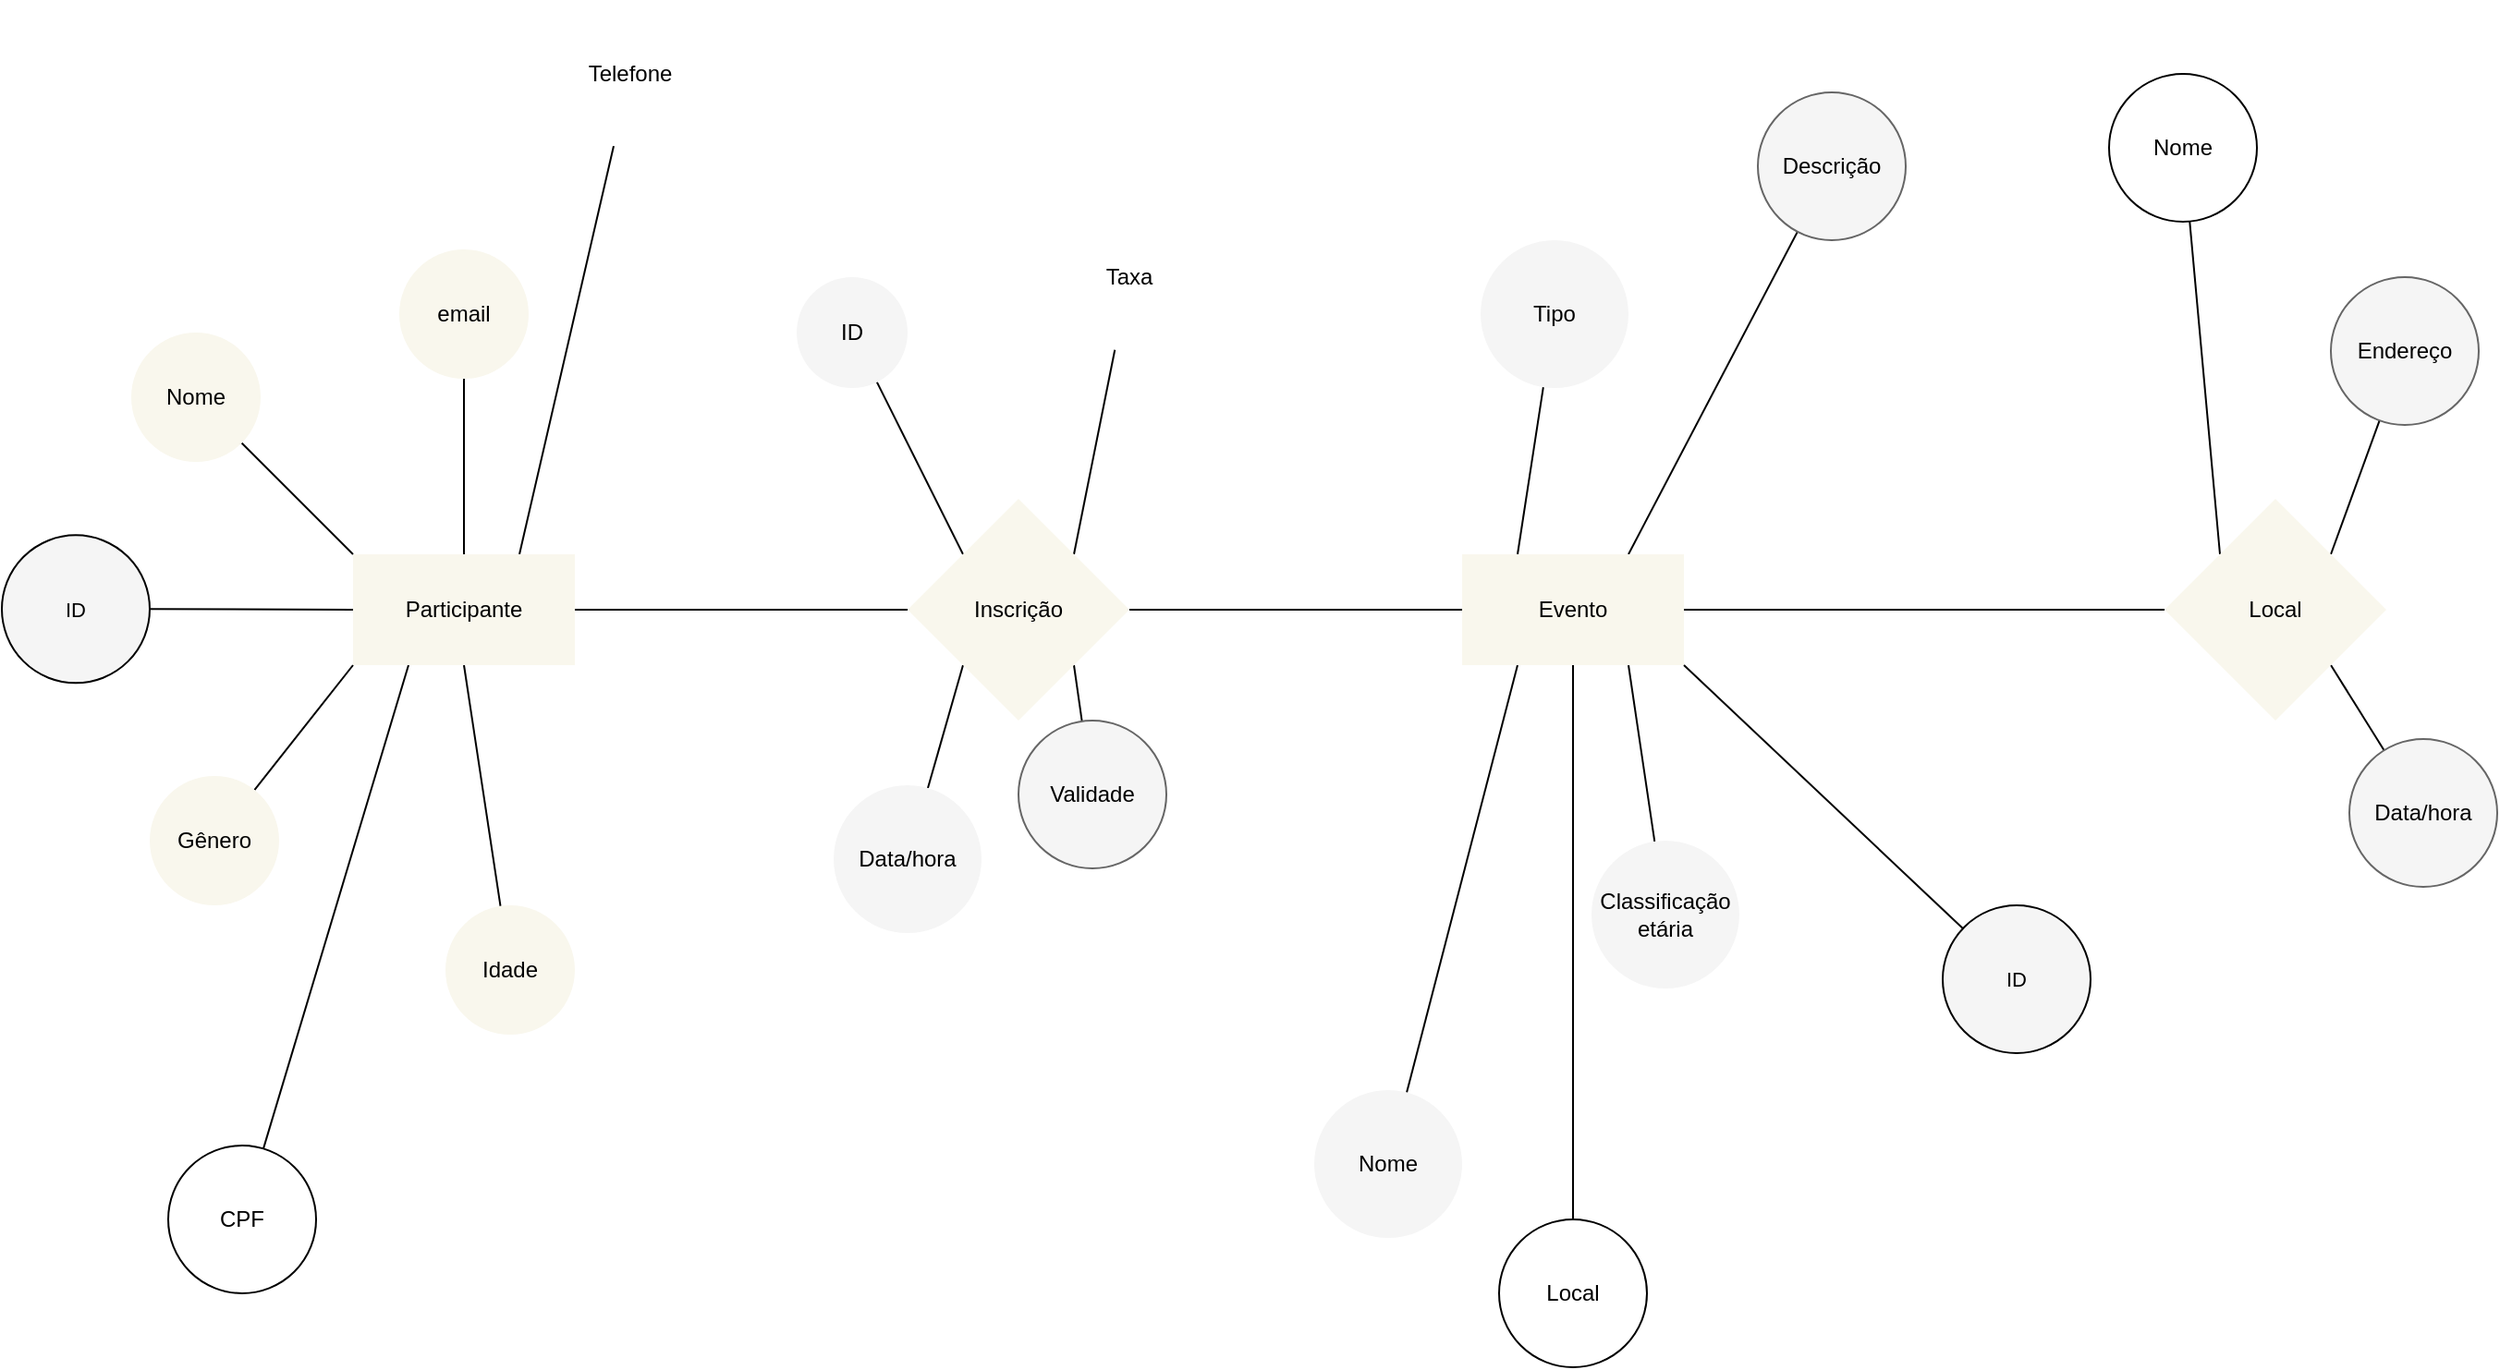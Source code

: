 <mxfile>
    <diagram id="xxtGg2wU7yqez92tXx-T" name="Sistema de Gestão de Eventos">
        <mxGraphModel dx="1911" dy="779" grid="1" gridSize="10" guides="1" tooltips="1" connect="1" arrows="1" fold="1" page="1" pageScale="1" pageWidth="827" pageHeight="1169" math="0" shadow="0">
            <root>
                <mxCell id="0"/>
                <mxCell id="1" parent="0"/>
                <mxCell id="5" value="" style="html=1;endArrow=none;endFill=0;entryX=0;entryY=0.5;entryDx=0;entryDy=0;" parent="1" source="2" target="6" edge="1">
                    <mxGeometry relative="1" as="geometry">
                        <mxPoint x="190" y="600" as="targetPoint"/>
                    </mxGeometry>
                </mxCell>
                <mxCell id="20" style="edgeStyle=none;html=1;exitX=0;exitY=0;exitDx=0;exitDy=0;fontColor=#000000;endArrow=none;endFill=0;entryX=1;entryY=1;entryDx=0;entryDy=0;" parent="1" source="2" target="21" edge="1">
                    <mxGeometry relative="1" as="geometry">
                        <mxPoint x="-10" y="480" as="targetPoint"/>
                    </mxGeometry>
                </mxCell>
                <mxCell id="24" style="edgeStyle=none;html=1;exitX=0.5;exitY=0;exitDx=0;exitDy=0;fontColor=#000000;endArrow=none;endFill=0;" parent="1" source="2" target="25" edge="1">
                    <mxGeometry relative="1" as="geometry">
                        <mxPoint x="30" y="385" as="targetPoint"/>
                        <mxPoint x="135" y="585" as="sourcePoint"/>
                    </mxGeometry>
                </mxCell>
                <mxCell id="27" style="edgeStyle=none;html=1;exitX=0;exitY=1;exitDx=0;exitDy=0;fontColor=#000000;endArrow=none;endFill=0;" parent="1" source="2" target="28" edge="1">
                    <mxGeometry relative="1" as="geometry">
                        <mxPoint x="-40" y="700" as="targetPoint"/>
                    </mxGeometry>
                </mxCell>
                <mxCell id="30" style="edgeStyle=none;html=1;exitX=0.5;exitY=1;exitDx=0;exitDy=0;fontColor=#000000;endArrow=none;endFill=0;" parent="1" source="2" target="31" edge="1">
                    <mxGeometry relative="1" as="geometry">
                        <mxPoint x="20.316" y="720" as="targetPoint"/>
                    </mxGeometry>
                </mxCell>
                <mxCell id="YFclPP9cMdC0-PAfr8tu-66" style="edgeStyle=none;shape=connector;rounded=1;html=1;exitX=0;exitY=0.5;exitDx=0;exitDy=0;labelBackgroundColor=default;strokeColor=default;fontFamily=Helvetica;fontSize=11;fontColor=#000000;endArrow=none;endFill=0;" parent="1" source="2" target="YFclPP9cMdC0-PAfr8tu-67" edge="1">
                    <mxGeometry relative="1" as="geometry">
                        <mxPoint x="-100" y="599.667" as="targetPoint"/>
                    </mxGeometry>
                </mxCell>
                <mxCell id="67" style="edgeStyle=none;html=1;exitX=0.75;exitY=0;exitDx=0;exitDy=0;fontColor=#000000;endArrow=none;endFill=0;" parent="1" source="2" target="68" edge="1">
                    <mxGeometry relative="1" as="geometry">
                        <mxPoint x="140" y="310" as="targetPoint"/>
                    </mxGeometry>
                </mxCell>
                <mxCell id="69" style="edgeStyle=none;html=1;exitX=0.25;exitY=1;exitDx=0;exitDy=0;fontColor=#000000;endArrow=none;endFill=0;" parent="1" source="2" target="70" edge="1">
                    <mxGeometry relative="1" as="geometry">
                        <mxPoint x="-70" y="930" as="targetPoint"/>
                    </mxGeometry>
                </mxCell>
                <mxCell id="2" value="" style="rounded=0;whiteSpace=wrap;html=1;fillColor=#f9f7ed;strokeColor=none;" parent="1" vertex="1">
                    <mxGeometry x="-10" y="570" width="120" height="60" as="geometry"/>
                </mxCell>
                <mxCell id="12" value="" style="edgeStyle=none;html=1;fontColor=#000000;endArrow=none;endFill=0;startArrow=none;" parent="1" source="16" target="11" edge="1">
                    <mxGeometry relative="1" as="geometry"/>
                </mxCell>
                <mxCell id="35" style="edgeStyle=none;html=1;exitX=0;exitY=0;exitDx=0;exitDy=0;fontColor=#000000;endArrow=none;endFill=0;" parent="1" source="6" target="36" edge="1">
                    <mxGeometry relative="1" as="geometry">
                        <mxPoint x="270" y="500" as="targetPoint"/>
                    </mxGeometry>
                </mxCell>
                <mxCell id="38" style="edgeStyle=none;html=1;exitX=1;exitY=0;exitDx=0;exitDy=0;fontColor=#FFFFFF;endArrow=none;endFill=0;" parent="1" source="6" target="39" edge="1">
                    <mxGeometry relative="1" as="geometry">
                        <mxPoint x="440" y="460" as="targetPoint"/>
                    </mxGeometry>
                </mxCell>
                <mxCell id="41" style="edgeStyle=none;html=1;exitX=0;exitY=1;exitDx=0;exitDy=0;fontColor=#000000;endArrow=none;endFill=0;" parent="1" source="6" target="42" edge="1">
                    <mxGeometry relative="1" as="geometry">
                        <mxPoint x="460" y="740" as="targetPoint"/>
                    </mxGeometry>
                </mxCell>
                <mxCell id="52" style="edgeStyle=none;html=1;exitX=1;exitY=1;exitDx=0;exitDy=0;fontColor=#000000;endArrow=none;endFill=0;" parent="1" source="6" target="53" edge="1">
                    <mxGeometry relative="1" as="geometry">
                        <mxPoint x="390" y="700" as="targetPoint"/>
                    </mxGeometry>
                </mxCell>
                <mxCell id="6" value="" style="rhombus;whiteSpace=wrap;html=1;fillColor=#f9f7ed;strokeColor=none;rounded=0;" parent="1" vertex="1">
                    <mxGeometry x="290" y="540" width="120" height="120" as="geometry"/>
                </mxCell>
                <mxCell id="9" value="Participante" style="text;html=1;strokeColor=none;fillColor=none;align=center;verticalAlign=middle;whiteSpace=wrap;rounded=0;fontColor=#000000;" parent="1" vertex="1">
                    <mxGeometry x="20" y="585" width="60" height="30" as="geometry"/>
                </mxCell>
                <mxCell id="10" value="Inscrição" style="text;html=1;strokeColor=none;fillColor=none;align=center;verticalAlign=middle;whiteSpace=wrap;rounded=0;fontColor=#000000;" parent="1" vertex="1">
                    <mxGeometry x="320" y="585" width="60" height="30" as="geometry"/>
                </mxCell>
                <mxCell id="55" style="edgeStyle=none;html=1;exitX=0.25;exitY=0;exitDx=0;exitDy=0;fontColor=#000000;endArrow=none;endFill=0;" parent="1" source="11" target="56" edge="1">
                    <mxGeometry relative="1" as="geometry">
                        <mxPoint x="640" y="440" as="targetPoint"/>
                    </mxGeometry>
                </mxCell>
                <mxCell id="58" style="edgeStyle=none;html=1;exitX=0.75;exitY=1;exitDx=0;exitDy=0;fontColor=#000000;endArrow=none;endFill=0;" parent="1" source="11" target="59" edge="1">
                    <mxGeometry relative="1" as="geometry">
                        <mxPoint x="700" y="790" as="targetPoint"/>
                    </mxGeometry>
                </mxCell>
                <mxCell id="61" style="edgeStyle=none;html=1;exitX=0.25;exitY=1;exitDx=0;exitDy=0;fontColor=#000000;endArrow=none;endFill=0;" parent="1" source="11" target="62" edge="1">
                    <mxGeometry relative="1" as="geometry">
                        <mxPoint x="550" y="900" as="targetPoint"/>
                    </mxGeometry>
                </mxCell>
                <mxCell id="64" style="edgeStyle=none;html=1;exitX=0.75;exitY=0;exitDx=0;exitDy=0;fontColor=#000000;endArrow=none;endFill=0;" parent="1" source="11" target="65" edge="1">
                    <mxGeometry relative="1" as="geometry">
                        <mxPoint x="790" y="360" as="targetPoint"/>
                    </mxGeometry>
                </mxCell>
                <mxCell id="zBVtbjsKA-3f5Eu_UvvL-68" style="edgeStyle=none;shape=connector;rounded=1;html=1;exitX=1;exitY=1;exitDx=0;exitDy=0;labelBackgroundColor=default;strokeColor=default;fontFamily=Helvetica;fontSize=11;fontColor=#FFFFFF;endArrow=none;endFill=0;" parent="1" source="11" target="zBVtbjsKA-3f5Eu_UvvL-69" edge="1">
                    <mxGeometry relative="1" as="geometry">
                        <mxPoint x="890.0" y="800.0" as="targetPoint"/>
                    </mxGeometry>
                </mxCell>
                <mxCell id="71" style="edgeStyle=none;html=1;exitX=0.5;exitY=1;exitDx=0;exitDy=0;fontColor=#000000;endArrow=none;endFill=0;" parent="1" source="11" target="72" edge="1">
                    <mxGeometry relative="1" as="geometry">
                        <mxPoint x="650" y="970" as="targetPoint"/>
                    </mxGeometry>
                </mxCell>
                <mxCell id="11" value="" style="rounded=0;whiteSpace=wrap;html=1;fillColor=#f9f7ed;strokeColor=none;" parent="1" vertex="1">
                    <mxGeometry x="590" y="570" width="120" height="60" as="geometry"/>
                </mxCell>
                <mxCell id="13" value="Evento" style="text;html=1;strokeColor=none;fillColor=none;align=center;verticalAlign=middle;whiteSpace=wrap;rounded=0;fontColor=#000000;" parent="1" vertex="1">
                    <mxGeometry x="620" y="585" width="60" height="30" as="geometry"/>
                </mxCell>
                <mxCell id="17" value="" style="edgeStyle=none;html=1;fontColor=#000000;endArrow=none;endFill=0;entryX=0;entryY=0.5;entryDx=0;entryDy=0;" parent="1" source="6" target="11" edge="1">
                    <mxGeometry relative="1" as="geometry">
                        <mxPoint x="310" y="600" as="sourcePoint"/>
                        <mxPoint x="590" y="600" as="targetPoint"/>
                    </mxGeometry>
                </mxCell>
                <mxCell id="44" style="edgeStyle=none;html=1;exitX=1;exitY=0;exitDx=0;exitDy=0;fontColor=#000000;endArrow=none;endFill=0;" parent="1" source="16" target="45" edge="1">
                    <mxGeometry relative="1" as="geometry">
                        <mxPoint x="1100" y="460" as="targetPoint"/>
                    </mxGeometry>
                </mxCell>
                <mxCell id="47" style="edgeStyle=none;html=1;fontColor=#000000;endArrow=none;endFill=0;exitX=1;exitY=1;exitDx=0;exitDy=0;" parent="1" source="16" target="48" edge="1">
                    <mxGeometry relative="1" as="geometry">
                        <mxPoint x="940" y="740" as="targetPoint"/>
                        <mxPoint x="1020" y="670" as="sourcePoint"/>
                    </mxGeometry>
                </mxCell>
                <mxCell id="73" style="edgeStyle=none;html=1;exitX=0;exitY=0;exitDx=0;exitDy=0;fontColor=#000000;endArrow=none;endFill=0;" parent="1" source="16" target="74" edge="1">
                    <mxGeometry relative="1" as="geometry">
                        <mxPoint x="980" y="350" as="targetPoint"/>
                    </mxGeometry>
                </mxCell>
                <mxCell id="16" value="" style="rhombus;whiteSpace=wrap;html=1;fillColor=#f9f7ed;strokeColor=none;" parent="1" vertex="1">
                    <mxGeometry x="970" y="540" width="120" height="120" as="geometry"/>
                </mxCell>
                <mxCell id="19" value="Local" style="text;html=1;strokeColor=none;fillColor=none;align=center;verticalAlign=middle;whiteSpace=wrap;rounded=0;fontColor=#000000;" parent="1" vertex="1">
                    <mxGeometry x="1000" y="585" width="60" height="30" as="geometry"/>
                </mxCell>
                <mxCell id="21" value="" style="ellipse;whiteSpace=wrap;html=1;aspect=fixed;fillColor=#f9f7ed;strokeColor=none;" parent="1" vertex="1">
                    <mxGeometry x="-130" y="450" width="70" height="70" as="geometry"/>
                </mxCell>
                <mxCell id="22" value="Nome" style="text;html=1;strokeColor=none;fillColor=none;align=center;verticalAlign=middle;whiteSpace=wrap;rounded=0;fontColor=#000000;" parent="1" vertex="1">
                    <mxGeometry x="-125" y="470" width="60" height="30" as="geometry"/>
                </mxCell>
                <mxCell id="25" value="&lt;font color=&quot;#000000&quot;&gt;email&lt;br&gt;&lt;/font&gt;" style="ellipse;whiteSpace=wrap;html=1;aspect=fixed;fillColor=#f9f7ed;strokeColor=none;" parent="1" vertex="1">
                    <mxGeometry x="15" y="405" width="70" height="70" as="geometry"/>
                </mxCell>
                <mxCell id="28" value="" style="ellipse;whiteSpace=wrap;html=1;aspect=fixed;fillColor=#f9f7ed;strokeColor=none;" parent="1" vertex="1">
                    <mxGeometry x="-120" y="690" width="70" height="70" as="geometry"/>
                </mxCell>
                <mxCell id="29" value="Gênero" style="text;html=1;strokeColor=none;fillColor=none;align=center;verticalAlign=middle;whiteSpace=wrap;rounded=0;fontColor=#000000;" parent="1" vertex="1">
                    <mxGeometry x="-115" y="710" width="60" height="30" as="geometry"/>
                </mxCell>
                <mxCell id="31" value="" style="ellipse;whiteSpace=wrap;html=1;aspect=fixed;fillColor=#f9f7ed;strokeColor=none;" parent="1" vertex="1">
                    <mxGeometry x="40" y="760" width="70" height="70" as="geometry"/>
                </mxCell>
                <mxCell id="32" value="Idade" style="text;html=1;strokeColor=none;fillColor=none;align=center;verticalAlign=middle;whiteSpace=wrap;rounded=0;fontColor=#000000;" parent="1" vertex="1">
                    <mxGeometry x="45" y="780" width="60" height="30" as="geometry"/>
                </mxCell>
                <mxCell id="36" value="" style="ellipse;whiteSpace=wrap;html=1;aspect=fixed;fontColor=#333333;fillColor=#f5f5f5;strokeColor=none;" parent="1" vertex="1">
                    <mxGeometry x="230" y="420" width="60" height="60" as="geometry"/>
                </mxCell>
                <mxCell id="37" value="ID" style="text;html=1;strokeColor=none;fillColor=none;align=center;verticalAlign=middle;whiteSpace=wrap;rounded=0;fontColor=#000000;" parent="1" vertex="1">
                    <mxGeometry x="230" y="435" width="60" height="30" as="geometry"/>
                </mxCell>
                <mxCell id="39" value="" style="ellipse;whiteSpace=wrap;html=1;aspect=fixed;fontColor=#FFFFFF;fillColor=#FFFFFF;strokeColor=none;" parent="1" vertex="1">
                    <mxGeometry x="370" y="380" width="80" height="80" as="geometry"/>
                </mxCell>
                <mxCell id="40" value="Taxa" style="text;html=1;strokeColor=none;fillColor=none;align=center;verticalAlign=middle;whiteSpace=wrap;rounded=0;fontColor=#000000;" parent="1" vertex="1">
                    <mxGeometry x="380" y="405" width="60" height="30" as="geometry"/>
                </mxCell>
                <mxCell id="42" value="" style="ellipse;whiteSpace=wrap;html=1;aspect=fixed;fontColor=#333333;fillColor=#f5f5f5;strokeColor=none;" parent="1" vertex="1">
                    <mxGeometry x="250" y="695" width="80" height="80" as="geometry"/>
                </mxCell>
                <mxCell id="43" value="Data/hora" style="text;html=1;strokeColor=none;fillColor=none;align=center;verticalAlign=middle;whiteSpace=wrap;rounded=0;fontColor=#000000;" parent="1" vertex="1">
                    <mxGeometry x="260" y="720" width="60" height="30" as="geometry"/>
                </mxCell>
                <mxCell id="45" value="" style="ellipse;whiteSpace=wrap;html=1;aspect=fixed;fontColor=#333333;strokeColor=#666666;fillColor=#f5f5f5;" parent="1" vertex="1">
                    <mxGeometry x="1060" y="420" width="80" height="80" as="geometry"/>
                </mxCell>
                <mxCell id="46" value="Endereço" style="text;html=1;strokeColor=none;fillColor=none;align=center;verticalAlign=middle;whiteSpace=wrap;rounded=0;fontColor=#000000;" parent="1" vertex="1">
                    <mxGeometry x="1070" y="445" width="60" height="30" as="geometry"/>
                </mxCell>
                <mxCell id="48" value="" style="ellipse;whiteSpace=wrap;html=1;aspect=fixed;fontColor=#333333;strokeColor=#666666;fillColor=#f5f5f5;" parent="1" vertex="1">
                    <mxGeometry x="1070" y="670" width="80" height="80" as="geometry"/>
                </mxCell>
                <mxCell id="50" value="Data/hora" style="text;html=1;strokeColor=none;fillColor=none;align=center;verticalAlign=middle;whiteSpace=wrap;rounded=0;fontColor=#000000;" parent="1" vertex="1">
                    <mxGeometry x="1080" y="695" width="60" height="30" as="geometry"/>
                </mxCell>
                <mxCell id="53" value="" style="ellipse;whiteSpace=wrap;html=1;aspect=fixed;fontColor=#333333;strokeColor=#666666;fillColor=#f5f5f5;" parent="1" vertex="1">
                    <mxGeometry x="350" y="660" width="80" height="80" as="geometry"/>
                </mxCell>
                <mxCell id="54" value="Validade" style="text;html=1;strokeColor=none;fillColor=none;align=center;verticalAlign=middle;whiteSpace=wrap;rounded=0;fontColor=#000000;" parent="1" vertex="1">
                    <mxGeometry x="360" y="685" width="60" height="30" as="geometry"/>
                </mxCell>
                <mxCell id="56" value="" style="ellipse;whiteSpace=wrap;html=1;aspect=fixed;fontColor=#333333;fillColor=#f5f5f5;strokeColor=none;" parent="1" vertex="1">
                    <mxGeometry x="600" y="400" width="80" height="80" as="geometry"/>
                </mxCell>
                <mxCell id="57" value="Tipo" style="text;html=1;strokeColor=none;fillColor=none;align=center;verticalAlign=middle;whiteSpace=wrap;rounded=0;fontColor=#000000;" parent="1" vertex="1">
                    <mxGeometry x="610" y="425" width="60" height="30" as="geometry"/>
                </mxCell>
                <mxCell id="59" value="" style="ellipse;whiteSpace=wrap;html=1;aspect=fixed;fontColor=#333333;fillColor=#f5f5f5;strokeColor=none;" parent="1" vertex="1">
                    <mxGeometry x="660" y="725" width="80" height="80" as="geometry"/>
                </mxCell>
                <mxCell id="60" value="Classificação etária" style="text;html=1;strokeColor=none;fillColor=none;align=center;verticalAlign=middle;whiteSpace=wrap;rounded=0;fontColor=#000000;" parent="1" vertex="1">
                    <mxGeometry x="670" y="750" width="60" height="30" as="geometry"/>
                </mxCell>
                <mxCell id="62" value="" style="ellipse;whiteSpace=wrap;html=1;aspect=fixed;fontColor=#333333;fillColor=#f5f5f5;strokeColor=none;" parent="1" vertex="1">
                    <mxGeometry x="510" y="860" width="80" height="80" as="geometry"/>
                </mxCell>
                <mxCell id="63" value="Nome" style="text;html=1;strokeColor=none;fillColor=none;align=center;verticalAlign=middle;whiteSpace=wrap;rounded=0;fontColor=#000000;" parent="1" vertex="1">
                    <mxGeometry x="520" y="885" width="60" height="30" as="geometry"/>
                </mxCell>
                <mxCell id="65" value="" style="ellipse;whiteSpace=wrap;html=1;aspect=fixed;fontColor=#333333;strokeColor=#666666;fillColor=#f5f5f5;" parent="1" vertex="1">
                    <mxGeometry x="750" y="320" width="80" height="80" as="geometry"/>
                </mxCell>
                <mxCell id="66" value="Descrição" style="text;html=1;strokeColor=none;fillColor=none;align=center;verticalAlign=middle;whiteSpace=wrap;rounded=0;fontColor=#000000;" parent="1" vertex="1">
                    <mxGeometry x="760" y="345" width="60" height="30" as="geometry"/>
                </mxCell>
                <mxCell id="zBVtbjsKA-3f5Eu_UvvL-66" value="(1:1)" style="text;html=1;strokeColor=none;fillColor=none;align=center;verticalAlign=middle;whiteSpace=wrap;rounded=0;fontFamily=Helvetica;fontSize=11;fontColor=#FFFFFF;" parent="1" vertex="1">
                    <mxGeometry x="110" y="570" width="180" height="30" as="geometry"/>
                </mxCell>
                <mxCell id="zBVtbjsKA-3f5Eu_UvvL-67" value="(1:N)" style="text;html=1;strokeColor=none;fillColor=none;align=center;verticalAlign=middle;whiteSpace=wrap;rounded=0;fontFamily=Helvetica;fontSize=11;fontColor=#FFFFFF;" parent="1" vertex="1">
                    <mxGeometry x="410" y="570" width="180" height="30" as="geometry"/>
                </mxCell>
                <mxCell id="zBVtbjsKA-3f5Eu_UvvL-69" value="" style="ellipse;whiteSpace=wrap;html=1;aspect=fixed;fontFamily=Helvetica;fontSize=11;fontColor=#FFFFFF;fillColor=#f5f5f5;" parent="1" vertex="1">
                    <mxGeometry x="850.0" y="760.0" width="80" height="80" as="geometry"/>
                </mxCell>
                <mxCell id="zBVtbjsKA-3f5Eu_UvvL-70" value="ID" style="text;html=1;strokeColor=none;fillColor=none;align=center;verticalAlign=middle;whiteSpace=wrap;rounded=0;fontFamily=Helvetica;fontSize=11;fontColor=#000000;" parent="1" vertex="1">
                    <mxGeometry x="860" y="785" width="60" height="30" as="geometry"/>
                </mxCell>
                <mxCell id="dZwi6wYJvxEGnWO49I2V-66" value="(1:N)" style="text;html=1;strokeColor=none;fillColor=none;align=center;verticalAlign=middle;whiteSpace=wrap;rounded=0;fontFamily=Helvetica;fontSize=11;fontColor=#FFFFFF;" parent="1" vertex="1">
                    <mxGeometry x="710" y="570" width="260" height="30" as="geometry"/>
                </mxCell>
                <mxCell id="YFclPP9cMdC0-PAfr8tu-67" value="" style="ellipse;whiteSpace=wrap;html=1;aspect=fixed;fontFamily=Helvetica;fontSize=11;fontColor=#000000;fillColor=#f5f5f5;" parent="1" vertex="1">
                    <mxGeometry x="-200" y="559.667" width="80" height="80" as="geometry"/>
                </mxCell>
                <mxCell id="YFclPP9cMdC0-PAfr8tu-68" value="ID" style="text;html=1;strokeColor=none;fillColor=none;align=center;verticalAlign=middle;whiteSpace=wrap;rounded=0;fontFamily=Helvetica;fontSize=11;fontColor=#000000;" parent="1" vertex="1">
                    <mxGeometry x="-190" y="585" width="60" height="30" as="geometry"/>
                </mxCell>
                <mxCell id="68" value="Telefone" style="ellipse;whiteSpace=wrap;html=1;aspect=fixed;fontColor=#000000;fillColor=#FFFFFF;strokeColor=none;" parent="1" vertex="1">
                    <mxGeometry x="100" y="270" width="80" height="80" as="geometry"/>
                </mxCell>
                <mxCell id="70" value="CPF" style="ellipse;whiteSpace=wrap;html=1;aspect=fixed;fontColor=#000000;fillColor=#FFFFFF;" parent="1" vertex="1">
                    <mxGeometry x="-110" y="890" width="80" height="80" as="geometry"/>
                </mxCell>
                <mxCell id="72" value="Local" style="ellipse;whiteSpace=wrap;html=1;aspect=fixed;fontColor=#000000;fillColor=#FFFFFF;" parent="1" vertex="1">
                    <mxGeometry x="610" y="930" width="80" height="80" as="geometry"/>
                </mxCell>
                <mxCell id="74" value="Nome" style="ellipse;whiteSpace=wrap;html=1;aspect=fixed;fontColor=#000000;fillColor=#FFFFFF;" parent="1" vertex="1">
                    <mxGeometry x="940" y="310" width="80" height="80" as="geometry"/>
                </mxCell>
            </root>
        </mxGraphModel>
    </diagram>
    <diagram id="1M4WCyiPqBJGXV5D22og" name="Sistem de Gestão de Ordens de Produção">
        <mxGraphModel dx="2399" dy="1113" grid="1" gridSize="10" guides="1" tooltips="1" connect="1" arrows="1" fold="1" page="1" pageScale="1" pageWidth="850" pageHeight="1100" math="0" shadow="0">
            <root>
                <mxCell id="0"/>
                <mxCell id="1" parent="0"/>
                <mxCell id="nBurO2bEa_f4pWhD5YjE-4" style="edgeStyle=none;html=1;exitX=0;exitY=0.5;exitDx=0;exitDy=0;endArrow=none;endFill=0;" edge="1" parent="1" source="nBurO2bEa_f4pWhD5YjE-18">
                    <mxGeometry relative="1" as="geometry">
                        <mxPoint x="475.0" y="500.092" as="targetPoint"/>
                        <mxPoint x="740" y="500.5" as="sourcePoint"/>
                    </mxGeometry>
                </mxCell>
                <mxCell id="nBurO2bEa_f4pWhD5YjE-6" style="edgeStyle=none;html=1;exitX=0;exitY=0.5;exitDx=0;exitDy=0;endArrow=none;endFill=0;" edge="1" parent="1" source="nBurO2bEa_f4pWhD5YjE-22" target="nBurO2bEa_f4pWhD5YjE-7">
                    <mxGeometry relative="1" as="geometry">
                        <mxPoint x="235" y="499.75" as="targetPoint"/>
                        <mxPoint x="355.0" y="500" as="sourcePoint"/>
                    </mxGeometry>
                </mxCell>
                <mxCell id="nBurO2bEa_f4pWhD5YjE-13" style="edgeStyle=none;html=1;exitX=0.25;exitY=0;exitDx=0;exitDy=0;endArrow=none;endFill=0;" edge="1" parent="1" source="nBurO2bEa_f4pWhD5YjE-7" target="nBurO2bEa_f4pWhD5YjE-14">
                    <mxGeometry relative="1" as="geometry">
                        <mxPoint x="49.526" y="370" as="targetPoint"/>
                    </mxGeometry>
                </mxCell>
                <mxCell id="nBurO2bEa_f4pWhD5YjE-15" style="edgeStyle=none;html=1;exitX=0.25;exitY=1;exitDx=0;exitDy=0;endArrow=none;endFill=0;" edge="1" parent="1" source="nBurO2bEa_f4pWhD5YjE-7" target="nBurO2bEa_f4pWhD5YjE-31">
                    <mxGeometry relative="1" as="geometry">
                        <mxPoint x="30" y="650" as="targetPoint"/>
                    </mxGeometry>
                </mxCell>
                <mxCell id="nBurO2bEa_f4pWhD5YjE-7" value="Funcionário" style="rounded=0;whiteSpace=wrap;html=1;" vertex="1" parent="1">
                    <mxGeometry x="20" y="469.75" width="120" height="60" as="geometry"/>
                </mxCell>
                <mxCell id="nBurO2bEa_f4pWhD5YjE-8" value="Fornecedor" style="rounded=0;whiteSpace=wrap;html=1;" vertex="1" parent="1">
                    <mxGeometry x="390" y="270" width="120" height="60" as="geometry"/>
                </mxCell>
                <mxCell id="nBurO2bEa_f4pWhD5YjE-14" value="id_funcionario&lt;div&gt;&lt;br&gt;&lt;/div&gt;" style="ellipse;whiteSpace=wrap;html=1;aspect=fixed;" vertex="1" parent="1">
                    <mxGeometry y="280" width="92" height="92" as="geometry"/>
                </mxCell>
                <mxCell id="nBurO2bEa_f4pWhD5YjE-17" value="Produto" style="rounded=0;whiteSpace=wrap;html=1;" vertex="1" parent="1">
                    <mxGeometry x="740" y="470.5" width="120" height="60" as="geometry"/>
                </mxCell>
                <mxCell id="nBurO2bEa_f4pWhD5YjE-21" value="" style="edgeStyle=none;html=1;endArrow=none;endFill=0;exitX=0;exitY=0.5;exitDx=0;exitDy=0;" edge="1" parent="1" source="nBurO2bEa_f4pWhD5YjE-28" target="nBurO2bEa_f4pWhD5YjE-22">
                    <mxGeometry relative="1" as="geometry">
                        <mxPoint x="140" y="500" as="targetPoint"/>
                        <mxPoint x="355" y="500" as="sourcePoint"/>
                    </mxGeometry>
                </mxCell>
                <mxCell id="nBurO2bEa_f4pWhD5YjE-22" value="(1:N)" style="text;html=1;align=center;verticalAlign=middle;whiteSpace=wrap;rounded=0;" vertex="1" parent="1">
                    <mxGeometry x="140" y="484.75" width="30" height="30" as="geometry"/>
                </mxCell>
                <mxCell id="nBurO2bEa_f4pWhD5YjE-24" value="" style="edgeStyle=none;html=1;exitX=0;exitY=0.5;exitDx=0;exitDy=0;endArrow=none;endFill=0;" edge="1" parent="1" target="nBurO2bEa_f4pWhD5YjE-25">
                    <mxGeometry relative="1" as="geometry">
                        <mxPoint x="475.0" y="500.092" as="targetPoint"/>
                        <mxPoint x="740" y="500.5" as="sourcePoint"/>
                    </mxGeometry>
                </mxCell>
                <mxCell id="nBurO2bEa_f4pWhD5YjE-25" value="(1:N)" style="text;html=1;align=center;verticalAlign=middle;whiteSpace=wrap;rounded=0;" vertex="1" parent="1">
                    <mxGeometry x="710" y="484.75" width="30" height="30" as="geometry"/>
                </mxCell>
                <mxCell id="nBurO2bEa_f4pWhD5YjE-26" value="" style="edgeStyle=none;html=1;exitX=0;exitY=0.5;exitDx=0;exitDy=0;endArrow=none;endFill=0;" edge="1" parent="1" source="nBurO2bEa_f4pWhD5YjE-29" target="nBurO2bEa_f4pWhD5YjE-18">
                    <mxGeometry relative="1" as="geometry">
                        <mxPoint x="475.0" y="500.092" as="targetPoint"/>
                        <mxPoint x="710" y="500" as="sourcePoint"/>
                    </mxGeometry>
                </mxCell>
                <mxCell id="nBurO2bEa_f4pWhD5YjE-18" value="Ordem de Produção" style="rounded=0;whiteSpace=wrap;html=1;" vertex="1" parent="1">
                    <mxGeometry x="390" y="469.75" width="120" height="60" as="geometry"/>
                </mxCell>
                <mxCell id="nBurO2bEa_f4pWhD5YjE-27" value="" style="edgeStyle=none;html=1;endArrow=none;endFill=0;exitX=0;exitY=0.5;exitDx=0;exitDy=0;" edge="1" parent="1" source="nBurO2bEa_f4pWhD5YjE-18" target="nBurO2bEa_f4pWhD5YjE-28">
                    <mxGeometry relative="1" as="geometry">
                        <mxPoint x="170" y="500" as="targetPoint"/>
                        <mxPoint x="390" y="500" as="sourcePoint"/>
                    </mxGeometry>
                </mxCell>
                <mxCell id="nBurO2bEa_f4pWhD5YjE-28" value="(1:N)" style="text;html=1;align=center;verticalAlign=middle;whiteSpace=wrap;rounded=0;" vertex="1" parent="1">
                    <mxGeometry x="360" y="485" width="30" height="30" as="geometry"/>
                </mxCell>
                <mxCell id="nBurO2bEa_f4pWhD5YjE-30" value="" style="edgeStyle=none;html=1;exitX=0;exitY=0.5;exitDx=0;exitDy=0;endArrow=none;endFill=0;" edge="1" parent="1" source="nBurO2bEa_f4pWhD5YjE-25" target="nBurO2bEa_f4pWhD5YjE-29">
                    <mxGeometry relative="1" as="geometry">
                        <mxPoint x="510" y="500" as="targetPoint"/>
                        <mxPoint x="710" y="500" as="sourcePoint"/>
                    </mxGeometry>
                </mxCell>
                <mxCell id="nBurO2bEa_f4pWhD5YjE-29" value="(1:N)" style="text;html=1;align=center;verticalAlign=middle;whiteSpace=wrap;rounded=0;" vertex="1" parent="1">
                    <mxGeometry x="510" y="485" width="30" height="30" as="geometry"/>
                </mxCell>
                <mxCell id="nBurO2bEa_f4pWhD5YjE-31" value="" style="ellipse;whiteSpace=wrap;html=1;aspect=fixed;" vertex="1" parent="1">
                    <mxGeometry x="-30" y="640" width="80" height="80" as="geometry"/>
                </mxCell>
            </root>
        </mxGraphModel>
    </diagram>
    <diagram id="dr1Qvx88KBJaIVN_RhD0" name="Sistema de Gestão de Saúde">
        <mxGraphModel dx="1760" dy="1879" grid="1" gridSize="10" guides="1" tooltips="1" connect="1" arrows="1" fold="1" page="1" pageScale="1" pageWidth="850" pageHeight="1100" math="0" shadow="0">
            <root>
                <mxCell id="0"/>
                <mxCell id="1" parent="0"/>
                <mxCell id="nPT687pGPDoJ6YuOVTEo-1" style="edgeStyle=none;html=1;exitX=1;exitY=0.5;exitDx=0;exitDy=0;fontColor=#000000;endArrow=none;endFill=0;startArrow=none;" parent="1" source="nPT687pGPDoJ6YuOVTEo-3" target="nPT687pGPDoJ6YuOVTEo-2" edge="1">
                    <mxGeometry relative="1" as="geometry">
                        <mxPoint x="320" y="290" as="targetPoint"/>
                    </mxGeometry>
                </mxCell>
                <mxCell id="nPT687pGPDoJ6YuOVTEo-11" style="edgeStyle=none;html=1;exitX=0.5;exitY=0;exitDx=0;exitDy=0;fontColor=#000000;endArrow=none;endFill=0;" parent="1" source="v6dHI_zhfIR5_jQdszG_-1" target="nPT687pGPDoJ6YuOVTEo-12" edge="1">
                    <mxGeometry relative="1" as="geometry">
                        <mxPoint x="-120" y="140" as="targetPoint"/>
                    </mxGeometry>
                </mxCell>
                <mxCell id="7QRfpfaqpKaJ4yjYZjXz-2" style="edgeStyle=none;html=1;exitX=0.75;exitY=1;exitDx=0;exitDy=0;fontColor=#000000;endArrow=none;endFill=0;" parent="1" source="v6dHI_zhfIR5_jQdszG_-1" target="7QRfpfaqpKaJ4yjYZjXz-3" edge="1">
                    <mxGeometry relative="1" as="geometry">
                        <mxPoint x="-90" y="500" as="targetPoint"/>
                    </mxGeometry>
                </mxCell>
                <mxCell id="7QRfpfaqpKaJ4yjYZjXz-10" style="edgeStyle=none;shape=connector;rounded=1;html=1;exitX=0.75;exitY=0;exitDx=0;exitDy=0;labelBackgroundColor=default;strokeColor=default;fontFamily=Helvetica;fontSize=11;fontColor=#000000;endArrow=none;endFill=0;" parent="1" source="v6dHI_zhfIR5_jQdszG_-1" target="7QRfpfaqpKaJ4yjYZjXz-11" edge="1">
                    <mxGeometry relative="1" as="geometry">
                        <mxPoint x="-90" y="160" as="targetPoint"/>
                    </mxGeometry>
                </mxCell>
                <mxCell id="7QRfpfaqpKaJ4yjYZjXz-13" style="edgeStyle=none;shape=connector;rounded=1;html=1;exitX=0.25;exitY=0;exitDx=0;exitDy=0;labelBackgroundColor=default;strokeColor=default;fontFamily=Helvetica;fontSize=11;fontColor=#000000;endArrow=none;endFill=0;" parent="1" source="v6dHI_zhfIR5_jQdszG_-1" target="7QRfpfaqpKaJ4yjYZjXz-14" edge="1">
                    <mxGeometry relative="1" as="geometry">
                        <mxPoint x="-210" y="170" as="targetPoint"/>
                    </mxGeometry>
                </mxCell>
                <mxCell id="GFVxzaxemuZA8G760R3r-7" style="edgeStyle=none;shape=connector;rounded=1;html=1;exitX=0;exitY=0.5;exitDx=0;exitDy=0;labelBackgroundColor=default;strokeColor=default;fontFamily=Helvetica;fontSize=11;fontColor=#000000;endArrow=none;endFill=0;" parent="1" source="v6dHI_zhfIR5_jQdszG_-1" target="GFVxzaxemuZA8G760R3r-8" edge="1">
                    <mxGeometry relative="1" as="geometry">
                        <mxPoint x="-290" y="290" as="targetPoint"/>
                    </mxGeometry>
                </mxCell>
                <mxCell id="GFVxzaxemuZA8G760R3r-10" style="edgeStyle=none;shape=connector;rounded=1;html=1;exitX=0;exitY=0.75;exitDx=0;exitDy=0;labelBackgroundColor=default;strokeColor=default;fontFamily=Helvetica;fontSize=11;fontColor=#000000;endArrow=none;endFill=0;" parent="1" source="v6dHI_zhfIR5_jQdszG_-1" target="GFVxzaxemuZA8G760R3r-11" edge="1">
                    <mxGeometry relative="1" as="geometry">
                        <mxPoint x="-380" y="440" as="targetPoint"/>
                    </mxGeometry>
                </mxCell>
                <mxCell id="GFVxzaxemuZA8G760R3r-13" style="edgeStyle=none;shape=connector;rounded=1;html=1;exitX=0.5;exitY=1;exitDx=0;exitDy=0;labelBackgroundColor=default;strokeColor=default;fontFamily=Helvetica;fontSize=11;fontColor=#000000;endArrow=none;endFill=0;" parent="1" source="v6dHI_zhfIR5_jQdszG_-1" target="GFVxzaxemuZA8G760R3r-14" edge="1">
                    <mxGeometry relative="1" as="geometry">
                        <mxPoint x="-240" y="670" as="targetPoint"/>
                    </mxGeometry>
                </mxCell>
                <mxCell id="v6dHI_zhfIR5_jQdszG_-1" value="" style="rounded=0;whiteSpace=wrap;html=1;shadow=0;glass=0;sketch=0;strokeColor=#666666;fontColor=#333333;fillColor=#f5f5f5;" parent="1" vertex="1">
                    <mxGeometry x="-180" y="260" width="120" height="60" as="geometry"/>
                </mxCell>
                <mxCell id="nPT687pGPDoJ6YuOVTEo-8" style="edgeStyle=none;html=1;exitX=1;exitY=0.5;exitDx=0;exitDy=0;fontColor=#000000;endArrow=none;endFill=0;" parent="1" source="nPT687pGPDoJ6YuOVTEo-2" target="nPT687pGPDoJ6YuOVTEo-9" edge="1">
                    <mxGeometry relative="1" as="geometry">
                        <mxPoint x="630" y="290" as="targetPoint"/>
                    </mxGeometry>
                </mxCell>
                <mxCell id="7QRfpfaqpKaJ4yjYZjXz-30" style="edgeStyle=none;shape=connector;rounded=1;html=1;exitX=0.5;exitY=0;exitDx=0;exitDy=0;labelBackgroundColor=default;strokeColor=default;fontFamily=Helvetica;fontSize=11;fontColor=#000000;endArrow=none;endFill=0;" parent="1" source="nPT687pGPDoJ6YuOVTEo-2" target="7QRfpfaqpKaJ4yjYZjXz-31" edge="1">
                    <mxGeometry relative="1" as="geometry">
                        <mxPoint x="525" y="120" as="targetPoint"/>
                    </mxGeometry>
                </mxCell>
                <mxCell id="7QRfpfaqpKaJ4yjYZjXz-33" style="edgeStyle=none;shape=connector;rounded=1;html=1;exitX=0.75;exitY=1;exitDx=0;exitDy=0;labelBackgroundColor=default;strokeColor=default;fontFamily=Helvetica;fontSize=11;fontColor=#000000;endArrow=none;endFill=0;" parent="1" source="nPT687pGPDoJ6YuOVTEo-2" target="7QRfpfaqpKaJ4yjYZjXz-34" edge="1">
                    <mxGeometry relative="1" as="geometry">
                        <mxPoint x="605" y="500" as="targetPoint"/>
                    </mxGeometry>
                </mxCell>
                <mxCell id="7QRfpfaqpKaJ4yjYZjXz-36" style="edgeStyle=none;shape=connector;rounded=1;html=1;exitX=0.25;exitY=1;exitDx=0;exitDy=0;labelBackgroundColor=default;strokeColor=default;fontFamily=Helvetica;fontSize=11;fontColor=#000000;endArrow=none;endFill=0;" parent="1" source="nPT687pGPDoJ6YuOVTEo-2" target="7QRfpfaqpKaJ4yjYZjXz-37" edge="1">
                    <mxGeometry relative="1" as="geometry">
                        <mxPoint x="485" y="380" as="targetPoint"/>
                    </mxGeometry>
                </mxCell>
                <mxCell id="7QRfpfaqpKaJ4yjYZjXz-39" style="edgeStyle=none;shape=connector;rounded=1;html=1;exitX=0.75;exitY=0;exitDx=0;exitDy=0;labelBackgroundColor=default;strokeColor=default;fontFamily=Helvetica;fontSize=11;fontColor=#000000;endArrow=none;endFill=0;" parent="1" source="nPT687pGPDoJ6YuOVTEo-2" target="7QRfpfaqpKaJ4yjYZjXz-40" edge="1">
                    <mxGeometry relative="1" as="geometry">
                        <mxPoint x="645" y="110" as="targetPoint"/>
                    </mxGeometry>
                </mxCell>
                <mxCell id="7QRfpfaqpKaJ4yjYZjXz-42" style="edgeStyle=none;shape=connector;rounded=1;html=1;exitX=0.25;exitY=0;exitDx=0;exitDy=0;labelBackgroundColor=default;strokeColor=default;fontFamily=Helvetica;fontSize=11;fontColor=#000000;endArrow=none;endFill=0;" parent="1" source="nPT687pGPDoJ6YuOVTEo-2" target="7QRfpfaqpKaJ4yjYZjXz-43" edge="1">
                    <mxGeometry relative="1" as="geometry">
                        <mxPoint x="475" y="220" as="targetPoint"/>
                    </mxGeometry>
                </mxCell>
                <mxCell id="GFVxzaxemuZA8G760R3r-1" style="edgeStyle=none;shape=connector;rounded=1;html=1;exitX=1;exitY=1;exitDx=0;exitDy=0;labelBackgroundColor=default;strokeColor=default;fontFamily=Helvetica;fontSize=11;fontColor=#FFFFFF;endArrow=none;endFill=0;" parent="1" source="nPT687pGPDoJ6YuOVTEo-2" target="GFVxzaxemuZA8G760R3r-2" edge="1">
                    <mxGeometry relative="1" as="geometry">
                        <mxPoint x="800.0" y="700" as="targetPoint"/>
                    </mxGeometry>
                </mxCell>
                <mxCell id="GFVxzaxemuZA8G760R3r-4" style="edgeStyle=none;shape=connector;rounded=1;html=1;exitX=0.5;exitY=1;exitDx=0;exitDy=0;labelBackgroundColor=default;strokeColor=default;fontFamily=Helvetica;fontSize=11;fontColor=#000000;endArrow=none;endFill=0;" parent="1" source="nPT687pGPDoJ6YuOVTEo-2" target="GFVxzaxemuZA8G760R3r-5" edge="1">
                    <mxGeometry relative="1" as="geometry">
                        <mxPoint x="510" y="700" as="targetPoint"/>
                    </mxGeometry>
                </mxCell>
                <mxCell id="GFVxzaxemuZA8G760R3r-19" style="edgeStyle=none;shape=connector;rounded=1;html=1;exitX=1;exitY=0;exitDx=0;exitDy=0;labelBackgroundColor=default;strokeColor=default;fontFamily=Helvetica;fontSize=11;fontColor=#000000;endArrow=none;endFill=0;" parent="1" source="nPT687pGPDoJ6YuOVTEo-2" target="GFVxzaxemuZA8G760R3r-20" edge="1">
                    <mxGeometry relative="1" as="geometry">
                        <mxPoint x="780" y="30" as="targetPoint"/>
                    </mxGeometry>
                </mxCell>
                <mxCell id="GFVxzaxemuZA8G760R3r-22" style="edgeStyle=none;shape=connector;rounded=1;html=1;exitX=0;exitY=0.75;exitDx=0;exitDy=0;labelBackgroundColor=default;strokeColor=default;fontFamily=Helvetica;fontSize=11;fontColor=#000000;endArrow=none;endFill=0;" parent="1" source="nPT687pGPDoJ6YuOVTEo-2" target="GFVxzaxemuZA8G760R3r-23" edge="1">
                    <mxGeometry relative="1" as="geometry">
                        <mxPoint x="350" y="360" as="targetPoint"/>
                    </mxGeometry>
                </mxCell>
                <mxCell id="nPT687pGPDoJ6YuOVTEo-2" value="" style="rounded=0;whiteSpace=wrap;html=1;shadow=0;glass=0;sketch=0;strokeColor=none;fontColor=#333333;fillColor=#f5f5f5;" parent="1" vertex="1">
                    <mxGeometry x="465" y="260" width="120" height="60" as="geometry"/>
                </mxCell>
                <mxCell id="nPT687pGPDoJ6YuOVTEo-4" value="" style="edgeStyle=none;html=1;exitX=1;exitY=0.5;exitDx=0;exitDy=0;fontColor=#000000;endArrow=none;endFill=0;" parent="1" source="v6dHI_zhfIR5_jQdszG_-1" target="nPT687pGPDoJ6YuOVTEo-3" edge="1">
                    <mxGeometry relative="1" as="geometry">
                        <mxPoint x="390" y="290" as="targetPoint"/>
                        <mxPoint x="160" y="290" as="sourcePoint"/>
                    </mxGeometry>
                </mxCell>
                <mxCell id="7QRfpfaqpKaJ4yjYZjXz-16" style="edgeStyle=none;shape=connector;rounded=1;html=1;exitX=1;exitY=0;exitDx=0;exitDy=0;labelBackgroundColor=default;strokeColor=default;fontFamily=Helvetica;fontSize=11;fontColor=#000000;endArrow=none;endFill=0;" parent="1" source="nPT687pGPDoJ6YuOVTEo-3" target="7QRfpfaqpKaJ4yjYZjXz-17" edge="1">
                    <mxGeometry relative="1" as="geometry">
                        <mxPoint x="240" y="130" as="targetPoint"/>
                    </mxGeometry>
                </mxCell>
                <mxCell id="7QRfpfaqpKaJ4yjYZjXz-19" style="edgeStyle=none;shape=connector;rounded=1;html=1;exitX=1;exitY=1;exitDx=0;exitDy=0;labelBackgroundColor=default;strokeColor=default;fontFamily=Helvetica;fontSize=11;fontColor=#000000;endArrow=none;endFill=0;" parent="1" source="nPT687pGPDoJ6YuOVTEo-3" target="7QRfpfaqpKaJ4yjYZjXz-20" edge="1">
                    <mxGeometry relative="1" as="geometry">
                        <mxPoint x="230" y="480" as="targetPoint"/>
                    </mxGeometry>
                </mxCell>
                <mxCell id="7QRfpfaqpKaJ4yjYZjXz-22" style="edgeStyle=none;shape=connector;rounded=1;html=1;exitX=0.5;exitY=1;exitDx=0;exitDy=0;labelBackgroundColor=default;strokeColor=default;fontFamily=Helvetica;fontSize=11;fontColor=#000000;endArrow=none;endFill=0;" parent="1" source="nPT687pGPDoJ6YuOVTEo-3" target="7QRfpfaqpKaJ4yjYZjXz-23" edge="1">
                    <mxGeometry relative="1" as="geometry">
                        <mxPoint x="110" y="420" as="targetPoint"/>
                    </mxGeometry>
                </mxCell>
                <mxCell id="7QRfpfaqpKaJ4yjYZjXz-26" style="edgeStyle=none;shape=connector;rounded=1;html=1;exitX=0.5;exitY=0;exitDx=0;exitDy=0;labelBackgroundColor=default;strokeColor=default;fontFamily=Helvetica;fontSize=11;fontColor=#000000;endArrow=none;endFill=0;" parent="1" source="nPT687pGPDoJ6YuOVTEo-3" target="7QRfpfaqpKaJ4yjYZjXz-27" edge="1">
                    <mxGeometry relative="1" as="geometry">
                        <mxPoint x="170" y="110" as="targetPoint"/>
                    </mxGeometry>
                </mxCell>
                <mxCell id="GFVxzaxemuZA8G760R3r-28" style="edgeStyle=none;shape=connector;rounded=1;html=1;exitX=0;exitY=1;exitDx=0;exitDy=0;labelBackgroundColor=default;strokeColor=default;fontFamily=Helvetica;fontSize=11;fontColor=#000000;endArrow=none;endFill=0;" parent="1" source="nPT687pGPDoJ6YuOVTEo-3" target="GFVxzaxemuZA8G760R3r-29" edge="1">
                    <mxGeometry relative="1" as="geometry">
                        <mxPoint x="50" y="430" as="targetPoint"/>
                    </mxGeometry>
                </mxCell>
                <mxCell id="nPT687pGPDoJ6YuOVTEo-3" value="" style="rhombus;whiteSpace=wrap;html=1;rounded=0;shadow=0;glass=0;sketch=0;strokeColor=none;fontColor=#333333;fillColor=#f5f5f5;" parent="1" vertex="1">
                    <mxGeometry x="120" y="240" width="100" height="100" as="geometry"/>
                </mxCell>
                <mxCell id="nPT687pGPDoJ6YuOVTEo-5" value="Paciente" style="text;html=1;strokeColor=none;fillColor=none;align=center;verticalAlign=middle;whiteSpace=wrap;rounded=0;shadow=0;glass=0;sketch=0;fontColor=#000000;" parent="1" vertex="1">
                    <mxGeometry x="-150" y="275" width="60" height="30" as="geometry"/>
                </mxCell>
                <mxCell id="nPT687pGPDoJ6YuOVTEo-6" value="Consulta" style="text;html=1;strokeColor=none;fillColor=none;align=center;verticalAlign=middle;whiteSpace=wrap;rounded=0;shadow=0;glass=0;sketch=0;fontColor=#000000;" parent="1" vertex="1">
                    <mxGeometry x="140" y="275" width="60" height="30" as="geometry"/>
                </mxCell>
                <mxCell id="nPT687pGPDoJ6YuOVTEo-7" value="Médico" style="text;html=1;strokeColor=none;fillColor=none;align=center;verticalAlign=middle;whiteSpace=wrap;rounded=0;shadow=0;glass=0;sketch=0;fontColor=#000000;" parent="1" vertex="1">
                    <mxGeometry x="495" y="275" width="60" height="30" as="geometry"/>
                </mxCell>
                <mxCell id="7QRfpfaqpKaJ4yjYZjXz-45" style="edgeStyle=none;shape=connector;rounded=1;html=1;exitX=0.25;exitY=0;exitDx=0;exitDy=0;labelBackgroundColor=default;strokeColor=default;fontFamily=Helvetica;fontSize=11;fontColor=#000000;endArrow=none;endFill=0;" parent="1" source="nPT687pGPDoJ6YuOVTEo-9" target="7QRfpfaqpKaJ4yjYZjXz-46" edge="1">
                    <mxGeometry relative="1" as="geometry">
                        <mxPoint x="830" y="180" as="targetPoint"/>
                    </mxGeometry>
                </mxCell>
                <mxCell id="7QRfpfaqpKaJ4yjYZjXz-48" style="edgeStyle=none;shape=connector;rounded=1;html=1;exitX=0.5;exitY=1;exitDx=0;exitDy=0;labelBackgroundColor=default;strokeColor=default;fontFamily=Helvetica;fontSize=11;fontColor=#000000;endArrow=none;endFill=0;" parent="1" source="nPT687pGPDoJ6YuOVTEo-9" target="7QRfpfaqpKaJ4yjYZjXz-53" edge="1">
                    <mxGeometry relative="1" as="geometry">
                        <mxPoint x="885" y="485" as="targetPoint"/>
                    </mxGeometry>
                </mxCell>
                <mxCell id="GFVxzaxemuZA8G760R3r-25" style="edgeStyle=none;shape=connector;rounded=1;html=1;exitX=0.75;exitY=0;exitDx=0;exitDy=0;labelBackgroundColor=default;strokeColor=default;fontFamily=Helvetica;fontSize=11;fontColor=#000000;endArrow=none;endFill=0;" parent="1" source="nPT687pGPDoJ6YuOVTEo-9" target="GFVxzaxemuZA8G760R3r-26" edge="1">
                    <mxGeometry relative="1" as="geometry">
                        <mxPoint x="990" y="130" as="targetPoint"/>
                    </mxGeometry>
                </mxCell>
                <mxCell id="y4tD8XefeHuMXNXwYBQS-1" style="edgeStyle=none;shape=connector;rounded=1;html=1;exitX=1;exitY=0.5;exitDx=0;exitDy=0;labelBackgroundColor=default;strokeColor=default;fontFamily=Helvetica;fontSize=11;fontColor=#000000;endArrow=none;endFill=0;" parent="1" source="nPT687pGPDoJ6YuOVTEo-9" target="y4tD8XefeHuMXNXwYBQS-2" edge="1">
                    <mxGeometry relative="1" as="geometry">
                        <mxPoint x="1070.0" y="380" as="targetPoint"/>
                    </mxGeometry>
                </mxCell>
                <mxCell id="nPT687pGPDoJ6YuOVTEo-9" value="" style="rounded=0;whiteSpace=wrap;html=1;shadow=0;glass=0;sketch=0;strokeColor=#666666;fontColor=#333333;fillColor=#f5f5f5;" parent="1" vertex="1">
                    <mxGeometry x="770" y="260" width="120" height="60" as="geometry"/>
                </mxCell>
                <mxCell id="nPT687pGPDoJ6YuOVTEo-10" value="Especialidade" style="text;html=1;strokeColor=none;fillColor=none;align=center;verticalAlign=middle;whiteSpace=wrap;rounded=0;shadow=0;glass=0;sketch=0;fontColor=#000000;" parent="1" vertex="1">
                    <mxGeometry x="800" y="275" width="60" height="30" as="geometry"/>
                </mxCell>
                <mxCell id="nPT687pGPDoJ6YuOVTEo-12" value="" style="ellipse;whiteSpace=wrap;html=1;aspect=fixed;rounded=0;shadow=0;glass=0;sketch=0;strokeColor=none;fontColor=#333333;fillColor=#f5f5f5;" parent="1" vertex="1">
                    <mxGeometry x="-160" y="30" width="80" height="80" as="geometry"/>
                </mxCell>
                <mxCell id="7QRfpfaqpKaJ4yjYZjXz-1" value="Nome" style="text;html=1;strokeColor=none;fillColor=none;align=center;verticalAlign=middle;whiteSpace=wrap;rounded=0;fontColor=#000000;" parent="1" vertex="1">
                    <mxGeometry x="-150" y="55" width="60" height="30" as="geometry"/>
                </mxCell>
                <mxCell id="7QRfpfaqpKaJ4yjYZjXz-3" value="" style="ellipse;whiteSpace=wrap;html=1;aspect=fixed;fontColor=#333333;strokeColor=none;fillColor=#f5f5f5;" parent="1" vertex="1">
                    <mxGeometry x="-130" y="460" width="80" height="80" as="geometry"/>
                </mxCell>
                <mxCell id="7QRfpfaqpKaJ4yjYZjXz-6" value="Gênero" style="text;html=1;strokeColor=none;fillColor=none;align=center;verticalAlign=middle;whiteSpace=wrap;rounded=0;fontFamily=Helvetica;fontSize=12;fontColor=#333333;" parent="1" vertex="1">
                    <mxGeometry x="-120" y="485" width="60" height="30" as="geometry"/>
                </mxCell>
                <mxCell id="7QRfpfaqpKaJ4yjYZjXz-11" value="" style="ellipse;whiteSpace=wrap;html=1;aspect=fixed;fontFamily=Helvetica;fontSize=11;fontColor=#000000;fillColor=#f5f5f5;" parent="1" vertex="1">
                    <mxGeometry x="-90" y="120" width="80" height="80" as="geometry"/>
                </mxCell>
                <mxCell id="7QRfpfaqpKaJ4yjYZjXz-12" value="Solicitação" style="text;html=1;strokeColor=none;fillColor=none;align=center;verticalAlign=middle;whiteSpace=wrap;rounded=0;fontFamily=Helvetica;fontSize=11;fontColor=#000000;" parent="1" vertex="1">
                    <mxGeometry x="-80" y="145" width="60" height="30" as="geometry"/>
                </mxCell>
                <mxCell id="7QRfpfaqpKaJ4yjYZjXz-14" value="" style="ellipse;whiteSpace=wrap;html=1;aspect=fixed;fontFamily=Helvetica;fontSize=11;fontColor=#000000;fillColor=#f5f5f5;" parent="1" vertex="1">
                    <mxGeometry x="-290" y="110" width="80" height="80" as="geometry"/>
                </mxCell>
                <mxCell id="7QRfpfaqpKaJ4yjYZjXz-15" value="ID" style="text;html=1;strokeColor=none;fillColor=none;align=center;verticalAlign=middle;whiteSpace=wrap;rounded=0;fontFamily=Helvetica;fontSize=11;fontColor=#000000;" parent="1" vertex="1">
                    <mxGeometry x="-280" y="135" width="60" height="30" as="geometry"/>
                </mxCell>
                <mxCell id="7QRfpfaqpKaJ4yjYZjXz-17" value="" style="ellipse;whiteSpace=wrap;html=1;aspect=fixed;fontFamily=Helvetica;fontSize=11;fontColor=#000000;fillColor=#f5f5f5;" parent="1" vertex="1">
                    <mxGeometry x="245" y="-10" width="80" height="80" as="geometry"/>
                </mxCell>
                <mxCell id="7QRfpfaqpKaJ4yjYZjXz-18" value="Sintomas" style="text;html=1;strokeColor=none;fillColor=none;align=center;verticalAlign=middle;whiteSpace=wrap;rounded=0;fontFamily=Helvetica;fontSize=11;fontColor=#000000;" parent="1" vertex="1">
                    <mxGeometry x="255" y="15" width="60" height="30" as="geometry"/>
                </mxCell>
                <mxCell id="7QRfpfaqpKaJ4yjYZjXz-20" value="" style="ellipse;whiteSpace=wrap;html=1;aspect=fixed;fontFamily=Helvetica;fontSize=11;fontColor=#000000;fillColor=#f5f5f5;" parent="1" vertex="1">
                    <mxGeometry x="285" y="550" width="80" height="80" as="geometry"/>
                </mxCell>
                <mxCell id="7QRfpfaqpKaJ4yjYZjXz-21" value="Histórico" style="text;html=1;strokeColor=none;fillColor=none;align=center;verticalAlign=middle;whiteSpace=wrap;rounded=0;fontFamily=Helvetica;fontSize=11;fontColor=#000000;" parent="1" vertex="1">
                    <mxGeometry x="295" y="575" width="60" height="30" as="geometry"/>
                </mxCell>
                <mxCell id="7QRfpfaqpKaJ4yjYZjXz-23" value="" style="ellipse;whiteSpace=wrap;html=1;aspect=fixed;fontFamily=Helvetica;fontSize=11;fontColor=#000000;fillColor=#f5f5f5;" parent="1" vertex="1">
                    <mxGeometry x="110" y="425" width="80" height="80" as="geometry"/>
                </mxCell>
                <mxCell id="7QRfpfaqpKaJ4yjYZjXz-24" value="Alergias" style="text;html=1;strokeColor=none;fillColor=none;align=center;verticalAlign=middle;whiteSpace=wrap;rounded=0;fontFamily=Helvetica;fontSize=11;fontColor=#000000;" parent="1" vertex="1">
                    <mxGeometry x="120" y="450" width="60" height="30" as="geometry"/>
                </mxCell>
                <mxCell id="7QRfpfaqpKaJ4yjYZjXz-27" value="" style="ellipse;whiteSpace=wrap;html=1;aspect=fixed;fontFamily=Helvetica;fontSize=11;fontColor=#000000;fillColor=#f5f5f5;" parent="1" vertex="1">
                    <mxGeometry x="130" y="70" width="80" height="80" as="geometry"/>
                </mxCell>
                <mxCell id="7QRfpfaqpKaJ4yjYZjXz-28" value="Exames&lt;br&gt;Anteriores" style="text;html=1;strokeColor=none;fillColor=none;align=center;verticalAlign=middle;whiteSpace=wrap;rounded=0;fontFamily=Helvetica;fontSize=11;fontColor=#000000;" parent="1" vertex="1">
                    <mxGeometry x="140" y="95" width="60" height="30" as="geometry"/>
                </mxCell>
                <mxCell id="7QRfpfaqpKaJ4yjYZjXz-31" value="" style="ellipse;whiteSpace=wrap;html=1;aspect=fixed;fontFamily=Helvetica;fontSize=11;fontColor=#000000;fillColor=#f5f5f5;" parent="1" vertex="1">
                    <mxGeometry x="485" y="-140" width="80" height="80" as="geometry"/>
                </mxCell>
                <mxCell id="7QRfpfaqpKaJ4yjYZjXz-32" value="Nome" style="text;html=1;strokeColor=none;fillColor=none;align=center;verticalAlign=middle;whiteSpace=wrap;rounded=0;fontFamily=Helvetica;fontSize=11;fontColor=#000000;" parent="1" vertex="1">
                    <mxGeometry x="495" y="-115" width="60" height="30" as="geometry"/>
                </mxCell>
                <mxCell id="7QRfpfaqpKaJ4yjYZjXz-34" value="" style="ellipse;whiteSpace=wrap;html=1;aspect=fixed;fontFamily=Helvetica;fontSize=11;fontColor=#000000;fillColor=#f5f5f5;" parent="1" vertex="1">
                    <mxGeometry x="565" y="460" width="80" height="80" as="geometry"/>
                </mxCell>
                <mxCell id="7QRfpfaqpKaJ4yjYZjXz-35" value="Experiência" style="text;html=1;strokeColor=none;fillColor=none;align=center;verticalAlign=middle;whiteSpace=wrap;rounded=0;fontFamily=Helvetica;fontSize=11;fontColor=#000000;" parent="1" vertex="1">
                    <mxGeometry x="575" y="485" width="60" height="30" as="geometry"/>
                </mxCell>
                <mxCell id="7QRfpfaqpKaJ4yjYZjXz-37" value="" style="ellipse;whiteSpace=wrap;html=1;aspect=fixed;fontFamily=Helvetica;fontSize=11;fontColor=#000000;fillColor=#f5f5f5;" parent="1" vertex="1">
                    <mxGeometry x="365" y="410" width="80" height="80" as="geometry"/>
                </mxCell>
                <mxCell id="7QRfpfaqpKaJ4yjYZjXz-38" value="Cargo" style="text;html=1;strokeColor=none;fillColor=none;align=center;verticalAlign=middle;whiteSpace=wrap;rounded=0;fontFamily=Helvetica;fontSize=11;fontColor=#000000;" parent="1" vertex="1">
                    <mxGeometry x="375" y="435" width="60" height="30" as="geometry"/>
                </mxCell>
                <mxCell id="7QRfpfaqpKaJ4yjYZjXz-40" value="" style="ellipse;whiteSpace=wrap;html=1;aspect=fixed;fontFamily=Helvetica;fontSize=11;fontColor=#000000;fillColor=#f5f5f5;" parent="1" vertex="1">
                    <mxGeometry x="575" y="60" width="80" height="80" as="geometry"/>
                </mxCell>
                <mxCell id="7QRfpfaqpKaJ4yjYZjXz-41" value="Gênero" style="text;html=1;strokeColor=none;fillColor=none;align=center;verticalAlign=middle;whiteSpace=wrap;rounded=0;fontFamily=Helvetica;fontSize=11;fontColor=#000000;" parent="1" vertex="1">
                    <mxGeometry x="585" y="85" width="60" height="30" as="geometry"/>
                </mxCell>
                <mxCell id="7QRfpfaqpKaJ4yjYZjXz-43" value="" style="ellipse;whiteSpace=wrap;html=1;aspect=fixed;fontFamily=Helvetica;fontSize=11;fontColor=#000000;fillColor=#f5f5f5;" parent="1" vertex="1">
                    <mxGeometry x="380" y="55" width="80" height="80" as="geometry"/>
                </mxCell>
                <mxCell id="7QRfpfaqpKaJ4yjYZjXz-44" value="ID" style="text;html=1;strokeColor=none;fillColor=none;align=center;verticalAlign=middle;whiteSpace=wrap;rounded=0;fontFamily=Helvetica;fontSize=11;fontColor=#000000;" parent="1" vertex="1">
                    <mxGeometry x="390" y="80" width="60" height="30" as="geometry"/>
                </mxCell>
                <mxCell id="7QRfpfaqpKaJ4yjYZjXz-46" value="" style="ellipse;whiteSpace=wrap;html=1;aspect=fixed;fontFamily=Helvetica;fontSize=11;fontColor=#000000;fillColor=#f5f5f5;" parent="1" vertex="1">
                    <mxGeometry x="820" y="65" width="80" height="80" as="geometry"/>
                </mxCell>
                <mxCell id="7QRfpfaqpKaJ4yjYZjXz-47" value="Área" style="text;html=1;strokeColor=none;fillColor=none;align=center;verticalAlign=middle;whiteSpace=wrap;rounded=0;fontFamily=Helvetica;fontSize=11;fontColor=#000000;" parent="1" vertex="1">
                    <mxGeometry x="830" y="90" width="60" height="30" as="geometry"/>
                </mxCell>
                <mxCell id="7QRfpfaqpKaJ4yjYZjXz-53" value="" style="ellipse;whiteSpace=wrap;html=1;aspect=fixed;fontFamily=Helvetica;fontSize=11;fontColor=#000000;fillColor=#f5f5f5;" parent="1" vertex="1">
                    <mxGeometry x="845" y="425" width="80" height="80" as="geometry"/>
                </mxCell>
                <mxCell id="7QRfpfaqpKaJ4yjYZjXz-54" value="Tipo" style="text;html=1;strokeColor=none;fillColor=none;align=center;verticalAlign=middle;whiteSpace=wrap;rounded=0;fontFamily=Helvetica;fontSize=11;fontColor=#000000;" parent="1" vertex="1">
                    <mxGeometry x="855" y="450" width="60" height="30" as="geometry"/>
                </mxCell>
                <mxCell id="-BGNW_MXPj9s_1m_1hDd-1" value="1:N" style="text;html=1;strokeColor=none;fillColor=none;align=center;verticalAlign=middle;whiteSpace=wrap;rounded=0;fontFamily=Helvetica;fontSize=11;fontColor=#FFFFFF;" parent="1" vertex="1">
                    <mxGeometry x="-60" y="260" width="180" height="30" as="geometry"/>
                </mxCell>
                <mxCell id="-BGNW_MXPj9s_1m_1hDd-2" value="N:N" style="text;html=1;strokeColor=none;fillColor=none;align=center;verticalAlign=middle;whiteSpace=wrap;rounded=0;fontFamily=Helvetica;fontSize=11;fontColor=#FFFFFF;" parent="1" vertex="1">
                    <mxGeometry x="220" y="260" width="240" height="30" as="geometry"/>
                </mxCell>
                <mxCell id="-BGNW_MXPj9s_1m_1hDd-3" value="1:N" style="text;html=1;strokeColor=none;fillColor=none;align=center;verticalAlign=middle;whiteSpace=wrap;rounded=0;fontFamily=Helvetica;fontSize=11;fontColor=#FFFFFF;" parent="1" vertex="1">
                    <mxGeometry x="590" y="260" width="180" height="30" as="geometry"/>
                </mxCell>
                <mxCell id="GFVxzaxemuZA8G760R3r-2" value="" style="ellipse;whiteSpace=wrap;html=1;aspect=fixed;fontFamily=Helvetica;fontSize=11;fontColor=#FFFFFF;fillColor=#f5f5f5;" parent="1" vertex="1">
                    <mxGeometry x="740.0" y="510" width="80" height="80" as="geometry"/>
                </mxCell>
                <mxCell id="GFVxzaxemuZA8G760R3r-3" value="Telefone" style="text;html=1;strokeColor=none;fillColor=none;align=center;verticalAlign=middle;whiteSpace=wrap;rounded=0;fontFamily=Helvetica;fontSize=11;fontColor=#000000;" parent="1" vertex="1">
                    <mxGeometry x="750" y="535" width="60" height="30" as="geometry"/>
                </mxCell>
                <mxCell id="GFVxzaxemuZA8G760R3r-5" value="" style="ellipse;whiteSpace=wrap;html=1;aspect=fixed;fontFamily=Helvetica;fontSize=11;fontColor=#000000;fillColor=#f5f5f5;" parent="1" vertex="1">
                    <mxGeometry x="460" y="590" width="80" height="80" as="geometry"/>
                </mxCell>
                <mxCell id="GFVxzaxemuZA8G760R3r-6" value="E-mail" style="text;html=1;strokeColor=none;fillColor=none;align=center;verticalAlign=middle;whiteSpace=wrap;rounded=0;fontFamily=Helvetica;fontSize=11;fontColor=#000000;" parent="1" vertex="1">
                    <mxGeometry x="470" y="615" width="60" height="30" as="geometry"/>
                </mxCell>
                <mxCell id="GFVxzaxemuZA8G760R3r-8" value="" style="ellipse;whiteSpace=wrap;html=1;aspect=fixed;fontFamily=Helvetica;fontSize=11;fontColor=#000000;fillColor=#f5f5f5;" parent="1" vertex="1">
                    <mxGeometry x="-400" y="250" width="80" height="80" as="geometry"/>
                </mxCell>
                <mxCell id="GFVxzaxemuZA8G760R3r-9" value="RG" style="text;html=1;strokeColor=none;fillColor=none;align=center;verticalAlign=middle;whiteSpace=wrap;rounded=0;fontFamily=Helvetica;fontSize=11;fontColor=#000000;" parent="1" vertex="1">
                    <mxGeometry x="-390" y="275" width="60" height="30" as="geometry"/>
                </mxCell>
                <mxCell id="GFVxzaxemuZA8G760R3r-11" value="" style="ellipse;whiteSpace=wrap;html=1;aspect=fixed;fontFamily=Helvetica;fontSize=11;fontColor=#000000;fillColor=#f5f5f5;" parent="1" vertex="1">
                    <mxGeometry x="-360" y="430" width="80" height="80" as="geometry"/>
                </mxCell>
                <mxCell id="GFVxzaxemuZA8G760R3r-12" value="Convênio/&lt;br&gt;Paricular/&lt;br&gt;Sus" style="text;html=1;strokeColor=none;fillColor=none;align=center;verticalAlign=middle;whiteSpace=wrap;rounded=0;fontFamily=Helvetica;fontSize=11;fontColor=#000000;" parent="1" vertex="1">
                    <mxGeometry x="-350" y="455" width="60" height="30" as="geometry"/>
                </mxCell>
                <mxCell id="GFVxzaxemuZA8G760R3r-14" value="" style="ellipse;whiteSpace=wrap;html=1;aspect=fixed;fontFamily=Helvetica;fontSize=11;fontColor=#000000;fillColor=#f5f5f5;" parent="1" vertex="1">
                    <mxGeometry x="-270" y="565" width="80" height="80" as="geometry"/>
                </mxCell>
                <mxCell id="GFVxzaxemuZA8G760R3r-15" value="CPF" style="text;html=1;strokeColor=none;fillColor=none;align=center;verticalAlign=middle;whiteSpace=wrap;rounded=0;fontFamily=Helvetica;fontSize=11;fontColor=#000000;" parent="1" vertex="1">
                    <mxGeometry x="-260" y="590" width="60" height="30" as="geometry"/>
                </mxCell>
                <mxCell id="GFVxzaxemuZA8G760R3r-20" value="" style="ellipse;whiteSpace=wrap;html=1;aspect=fixed;fontFamily=Helvetica;fontSize=11;fontColor=#000000;fillColor=#f5f5f5;" parent="1" vertex="1">
                    <mxGeometry x="740" y="-10" width="80" height="80" as="geometry"/>
                </mxCell>
                <mxCell id="GFVxzaxemuZA8G760R3r-21" value="CPF e CNPJ" style="text;html=1;strokeColor=none;fillColor=none;align=center;verticalAlign=middle;whiteSpace=wrap;rounded=0;fontFamily=Helvetica;fontSize=11;fontColor=#000000;" parent="1" vertex="1">
                    <mxGeometry x="750" y="15" width="60" height="30" as="geometry"/>
                </mxCell>
                <mxCell id="GFVxzaxemuZA8G760R3r-23" value="" style="ellipse;whiteSpace=wrap;html=1;aspect=fixed;fontFamily=Helvetica;fontSize=11;fontColor=#000000;fillColor=#f5f5f5;" parent="1" vertex="1">
                    <mxGeometry x="285" y="320" width="80" height="80" as="geometry"/>
                </mxCell>
                <mxCell id="GFVxzaxemuZA8G760R3r-24" value="CRM" style="text;html=1;strokeColor=none;fillColor=none;align=center;verticalAlign=middle;whiteSpace=wrap;rounded=0;fontFamily=Helvetica;fontSize=11;fontColor=#000000;" parent="1" vertex="1">
                    <mxGeometry x="295" y="345" width="60" height="30" as="geometry"/>
                </mxCell>
                <mxCell id="GFVxzaxemuZA8G760R3r-26" value="" style="ellipse;whiteSpace=wrap;html=1;aspect=fixed;fontFamily=Helvetica;fontSize=11;fontColor=#000000;fillColor=#f5f5f5;" parent="1" vertex="1">
                    <mxGeometry x="950" y="90" width="80" height="80" as="geometry"/>
                </mxCell>
                <mxCell id="GFVxzaxemuZA8G760R3r-27" value="ID" style="text;html=1;strokeColor=none;fillColor=none;align=center;verticalAlign=middle;whiteSpace=wrap;rounded=0;fontFamily=Helvetica;fontSize=11;fontColor=#000000;" parent="1" vertex="1">
                    <mxGeometry x="960" y="115" width="60" height="30" as="geometry"/>
                </mxCell>
                <mxCell id="GFVxzaxemuZA8G760R3r-29" value="" style="ellipse;whiteSpace=wrap;html=1;aspect=fixed;fontFamily=Helvetica;fontSize=11;fontColor=#000000;fillColor=#f5f5f5;" parent="1" vertex="1">
                    <mxGeometry y="370" width="80" height="80" as="geometry"/>
                </mxCell>
                <mxCell id="GFVxzaxemuZA8G760R3r-30" value="ID" style="text;html=1;strokeColor=none;fillColor=none;align=center;verticalAlign=middle;whiteSpace=wrap;rounded=0;fontFamily=Helvetica;fontSize=11;fontColor=#000000;" parent="1" vertex="1">
                    <mxGeometry x="10" y="395" width="60" height="30" as="geometry"/>
                </mxCell>
                <mxCell id="y4tD8XefeHuMXNXwYBQS-2" value="" style="ellipse;whiteSpace=wrap;html=1;aspect=fixed;fontFamily=Helvetica;fontSize=11;fontColor=#000000;fillColor=#f5f5f5;" parent="1" vertex="1">
                    <mxGeometry x="1030.0" y="340" width="80" height="80" as="geometry"/>
                </mxCell>
                <mxCell id="y4tD8XefeHuMXNXwYBQS-3" value="Formação" style="text;html=1;strokeColor=none;fillColor=none;align=center;verticalAlign=middle;whiteSpace=wrap;rounded=0;fontFamily=Helvetica;fontSize=11;fontColor=#000000;" parent="1" vertex="1">
                    <mxGeometry x="1040" y="365" width="60" height="30" as="geometry"/>
                </mxCell>
            </root>
        </mxGraphModel>
    </diagram>
</mxfile>